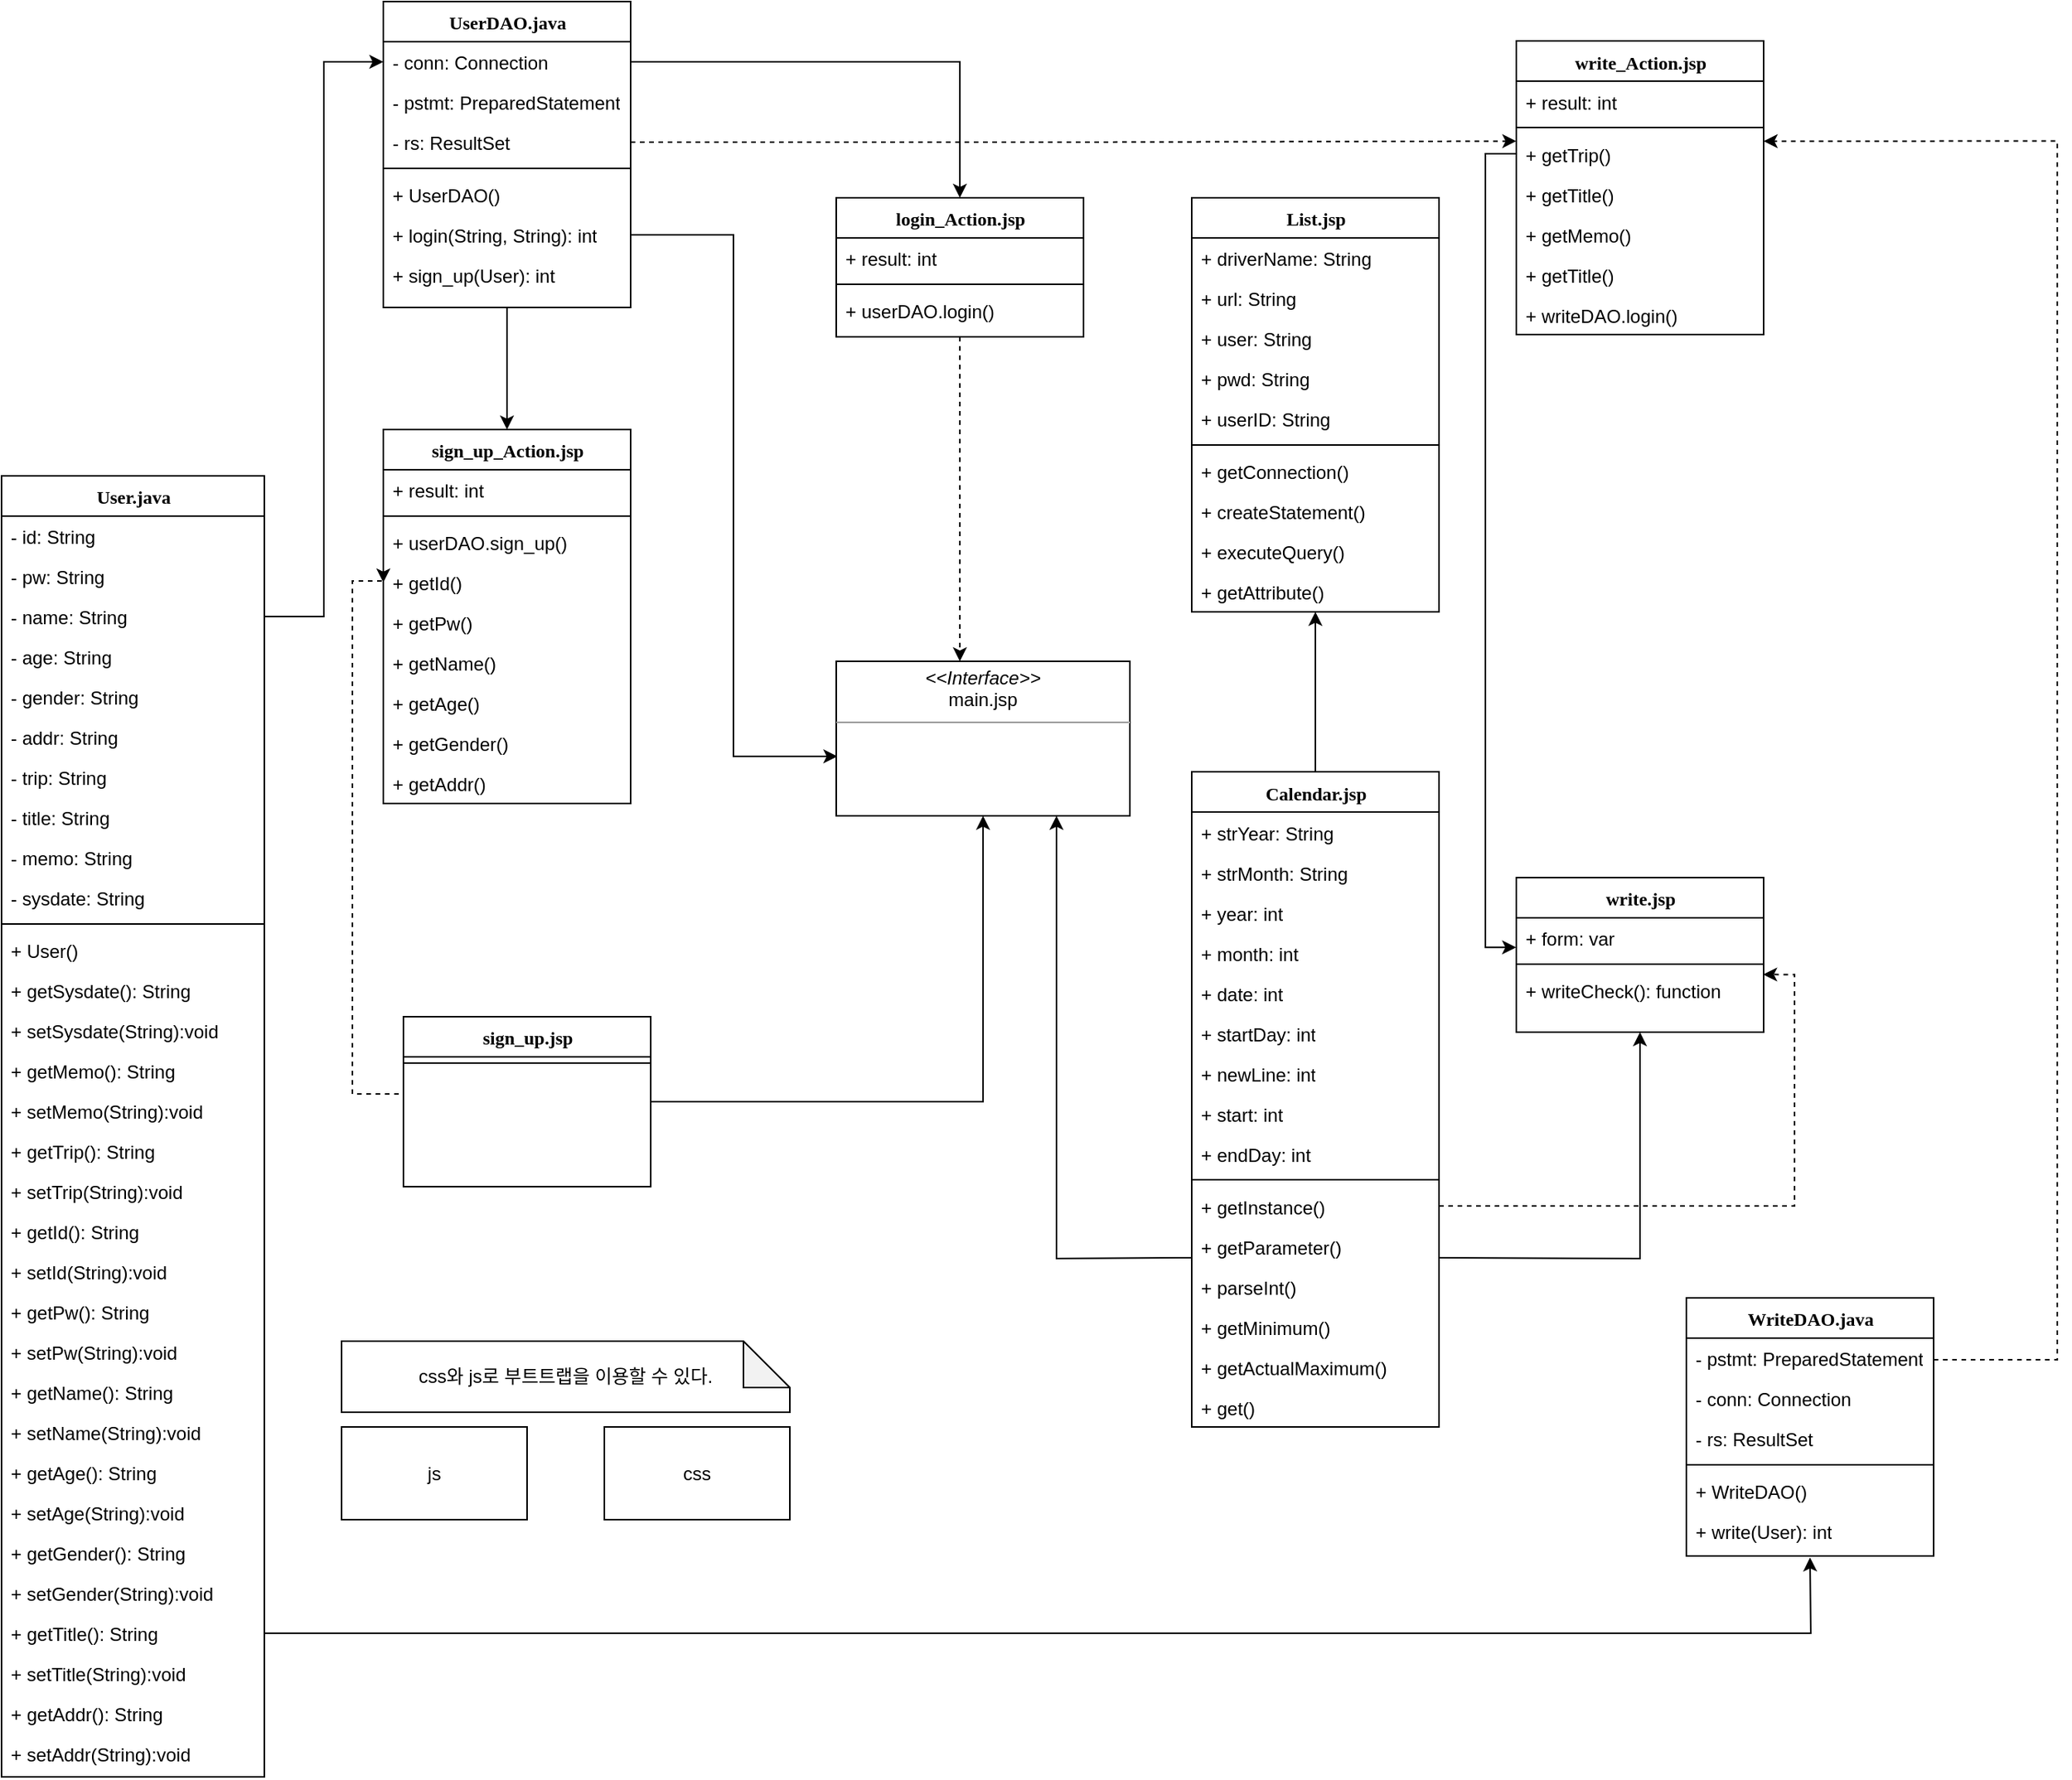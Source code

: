 <mxfile version="12.2.6" type="device" pages="1"><diagram name="Page-1" id="9f46799a-70d6-7492-0946-bef42562c5a5"><mxGraphModel dx="2424" dy="1764" grid="1" gridSize="10" guides="1" tooltips="1" connect="1" arrows="1" fold="1" page="1" pageScale="1" pageWidth="1100" pageHeight="850" background="#ffffff" math="0" shadow="0"><root><mxCell id="0"/><mxCell id="1" parent="0"/><mxCell id="OiHZLtBVmgPwHge-b77M-113" style="edgeStyle=orthogonalEdgeStyle;rounded=0;orthogonalLoop=1;jettySize=auto;html=1;entryX=0.5;entryY=1;entryDx=0;entryDy=0;" edge="1" parent="1" source="78961159f06e98e8-17" target="78961159f06e98e8-30"><mxGeometry relative="1" as="geometry"/></mxCell><mxCell id="78961159f06e98e8-17" value="Calendar.jsp" style="swimlane;html=1;fontStyle=1;align=center;verticalAlign=top;childLayout=stackLayout;horizontal=1;startSize=26;horizontalStack=0;resizeParent=1;resizeLast=0;collapsible=1;marginBottom=0;swimlaneFillColor=#ffffff;rounded=0;shadow=0;comic=0;labelBackgroundColor=none;strokeWidth=1;fillColor=none;fontFamily=Verdana;fontSize=12" parent="1" vertex="1"><mxGeometry x="910" y="-158.5" width="160" height="424" as="geometry"/></mxCell><mxCell id="78961159f06e98e8-31" value="+ strYear: String" style="text;html=1;strokeColor=none;fillColor=none;align=left;verticalAlign=top;spacingLeft=4;spacingRight=4;whiteSpace=wrap;overflow=hidden;rotatable=0;points=[[0,0.5],[1,0.5]];portConstraint=eastwest;" parent="78961159f06e98e8-17" vertex="1"><mxGeometry y="26" width="160" height="26" as="geometry"/></mxCell><mxCell id="78961159f06e98e8-32" value="+ strMonth: String" style="text;html=1;strokeColor=none;fillColor=none;align=left;verticalAlign=top;spacingLeft=4;spacingRight=4;whiteSpace=wrap;overflow=hidden;rotatable=0;points=[[0,0.5],[1,0.5]];portConstraint=eastwest;" parent="78961159f06e98e8-17" vertex="1"><mxGeometry y="52" width="160" height="26" as="geometry"/></mxCell><mxCell id="78961159f06e98e8-33" value="+ year: int" style="text;html=1;strokeColor=none;fillColor=none;align=left;verticalAlign=top;spacingLeft=4;spacingRight=4;whiteSpace=wrap;overflow=hidden;rotatable=0;points=[[0,0.5],[1,0.5]];portConstraint=eastwest;" parent="78961159f06e98e8-17" vertex="1"><mxGeometry y="78" width="160" height="26" as="geometry"/></mxCell><mxCell id="78961159f06e98e8-34" value="+ month: int" style="text;html=1;strokeColor=none;fillColor=none;align=left;verticalAlign=top;spacingLeft=4;spacingRight=4;whiteSpace=wrap;overflow=hidden;rotatable=0;points=[[0,0.5],[1,0.5]];portConstraint=eastwest;" parent="78961159f06e98e8-17" vertex="1"><mxGeometry y="104" width="160" height="26" as="geometry"/></mxCell><mxCell id="78961159f06e98e8-36" value="+ date: int" style="text;html=1;strokeColor=none;fillColor=none;align=left;verticalAlign=top;spacingLeft=4;spacingRight=4;whiteSpace=wrap;overflow=hidden;rotatable=0;points=[[0,0.5],[1,0.5]];portConstraint=eastwest;" parent="78961159f06e98e8-17" vertex="1"><mxGeometry y="130" width="160" height="26" as="geometry"/></mxCell><mxCell id="OiHZLtBVmgPwHge-b77M-129" value="+ startDay: int" style="text;html=1;strokeColor=none;fillColor=none;align=left;verticalAlign=top;spacingLeft=4;spacingRight=4;whiteSpace=wrap;overflow=hidden;rotatable=0;points=[[0,0.5],[1,0.5]];portConstraint=eastwest;" vertex="1" parent="78961159f06e98e8-17"><mxGeometry y="156" width="160" height="26" as="geometry"/></mxCell><mxCell id="78961159f06e98e8-37" value="+ newLine: int" style="text;html=1;strokeColor=none;fillColor=none;align=left;verticalAlign=top;spacingLeft=4;spacingRight=4;whiteSpace=wrap;overflow=hidden;rotatable=0;points=[[0,0.5],[1,0.5]];portConstraint=eastwest;" parent="78961159f06e98e8-17" vertex="1"><mxGeometry y="182" width="160" height="26" as="geometry"/></mxCell><mxCell id="OiHZLtBVmgPwHge-b77M-131" value="+ start: int" style="text;html=1;strokeColor=none;fillColor=none;align=left;verticalAlign=top;spacingLeft=4;spacingRight=4;whiteSpace=wrap;overflow=hidden;rotatable=0;points=[[0,0.5],[1,0.5]];portConstraint=eastwest;" vertex="1" parent="78961159f06e98e8-17"><mxGeometry y="208" width="160" height="26" as="geometry"/></mxCell><mxCell id="OiHZLtBVmgPwHge-b77M-130" value="+ endDay: int" style="text;html=1;strokeColor=none;fillColor=none;align=left;verticalAlign=top;spacingLeft=4;spacingRight=4;whiteSpace=wrap;overflow=hidden;rotatable=0;points=[[0,0.5],[1,0.5]];portConstraint=eastwest;" vertex="1" parent="78961159f06e98e8-17"><mxGeometry y="234" width="160" height="26" as="geometry"/></mxCell><mxCell id="78961159f06e98e8-38" value="" style="line;html=1;strokeWidth=1;fillColor=none;align=left;verticalAlign=middle;spacingTop=-1;spacingLeft=3;spacingRight=3;rotatable=0;labelPosition=right;points=[];portConstraint=eastwest;" parent="78961159f06e98e8-17" vertex="1"><mxGeometry y="260" width="160" height="8" as="geometry"/></mxCell><mxCell id="78961159f06e98e8-39" value="+&amp;nbsp;getInstance()" style="text;html=1;strokeColor=none;fillColor=none;align=left;verticalAlign=top;spacingLeft=4;spacingRight=4;whiteSpace=wrap;overflow=hidden;rotatable=0;points=[[0,0.5],[1,0.5]];portConstraint=eastwest;" parent="78961159f06e98e8-17" vertex="1"><mxGeometry y="268" width="160" height="26" as="geometry"/></mxCell><mxCell id="78961159f06e98e8-40" value="+&amp;nbsp;getParameter()" style="text;html=1;strokeColor=none;fillColor=none;align=left;verticalAlign=top;spacingLeft=4;spacingRight=4;whiteSpace=wrap;overflow=hidden;rotatable=0;points=[[0,0.5],[1,0.5]];portConstraint=eastwest;" parent="78961159f06e98e8-17" vertex="1"><mxGeometry y="294" width="160" height="26" as="geometry"/></mxCell><mxCell id="78961159f06e98e8-42" value="+&amp;nbsp;parseInt()" style="text;html=1;strokeColor=none;fillColor=none;align=left;verticalAlign=top;spacingLeft=4;spacingRight=4;whiteSpace=wrap;overflow=hidden;rotatable=0;points=[[0,0.5],[1,0.5]];portConstraint=eastwest;" parent="78961159f06e98e8-17" vertex="1"><mxGeometry y="320" width="160" height="26" as="geometry"/></mxCell><mxCell id="OiHZLtBVmgPwHge-b77M-147" value="+&amp;nbsp;getMinimum()" style="text;html=1;strokeColor=none;fillColor=none;align=left;verticalAlign=top;spacingLeft=4;spacingRight=4;whiteSpace=wrap;overflow=hidden;rotatable=0;points=[[0,0.5],[1,0.5]];portConstraint=eastwest;" vertex="1" parent="78961159f06e98e8-17"><mxGeometry y="346" width="160" height="26" as="geometry"/></mxCell><mxCell id="OiHZLtBVmgPwHge-b77M-148" value="+&amp;nbsp;getActualMaximum()" style="text;html=1;strokeColor=none;fillColor=none;align=left;verticalAlign=top;spacingLeft=4;spacingRight=4;whiteSpace=wrap;overflow=hidden;rotatable=0;points=[[0,0.5],[1,0.5]];portConstraint=eastwest;" vertex="1" parent="78961159f06e98e8-17"><mxGeometry y="372" width="160" height="26" as="geometry"/></mxCell><mxCell id="OiHZLtBVmgPwHge-b77M-149" value="+&amp;nbsp;get()" style="text;html=1;strokeColor=none;fillColor=none;align=left;verticalAlign=top;spacingLeft=4;spacingRight=4;whiteSpace=wrap;overflow=hidden;rotatable=0;points=[[0,0.5],[1,0.5]];portConstraint=eastwest;" vertex="1" parent="78961159f06e98e8-17"><mxGeometry y="398" width="160" height="26" as="geometry"/></mxCell><mxCell id="78961159f06e98e8-30" value="List.jsp" style="swimlane;html=1;fontStyle=1;align=center;verticalAlign=top;childLayout=stackLayout;horizontal=1;startSize=26;horizontalStack=0;resizeParent=1;resizeLast=0;collapsible=1;marginBottom=0;swimlaneFillColor=#ffffff;rounded=0;shadow=0;comic=0;labelBackgroundColor=none;strokeWidth=1;fillColor=none;fontFamily=Verdana;fontSize=12" parent="1" vertex="1"><mxGeometry x="910" y="-530" width="160" height="268" as="geometry"/></mxCell><mxCell id="OiHZLtBVmgPwHge-b77M-164" value="+ driverName: String" style="text;html=1;strokeColor=none;fillColor=none;align=left;verticalAlign=top;spacingLeft=4;spacingRight=4;whiteSpace=wrap;overflow=hidden;rotatable=0;points=[[0,0.5],[1,0.5]];portConstraint=eastwest;" vertex="1" parent="78961159f06e98e8-30"><mxGeometry y="26" width="160" height="26" as="geometry"/></mxCell><mxCell id="OiHZLtBVmgPwHge-b77M-163" value="+ url: String" style="text;html=1;strokeColor=none;fillColor=none;align=left;verticalAlign=top;spacingLeft=4;spacingRight=4;whiteSpace=wrap;overflow=hidden;rotatable=0;points=[[0,0.5],[1,0.5]];portConstraint=eastwest;" vertex="1" parent="78961159f06e98e8-30"><mxGeometry y="52" width="160" height="26" as="geometry"/></mxCell><mxCell id="OiHZLtBVmgPwHge-b77M-162" value="+ user: String" style="text;html=1;strokeColor=none;fillColor=none;align=left;verticalAlign=top;spacingLeft=4;spacingRight=4;whiteSpace=wrap;overflow=hidden;rotatable=0;points=[[0,0.5],[1,0.5]];portConstraint=eastwest;" vertex="1" parent="78961159f06e98e8-30"><mxGeometry y="78" width="160" height="26" as="geometry"/></mxCell><mxCell id="OiHZLtBVmgPwHge-b77M-161" value="+ pwd: String" style="text;html=1;strokeColor=none;fillColor=none;align=left;verticalAlign=top;spacingLeft=4;spacingRight=4;whiteSpace=wrap;overflow=hidden;rotatable=0;points=[[0,0.5],[1,0.5]];portConstraint=eastwest;" vertex="1" parent="78961159f06e98e8-30"><mxGeometry y="104" width="160" height="26" as="geometry"/></mxCell><mxCell id="OiHZLtBVmgPwHge-b77M-168" value="+ userID: String" style="text;html=1;strokeColor=none;fillColor=none;align=left;verticalAlign=top;spacingLeft=4;spacingRight=4;whiteSpace=wrap;overflow=hidden;rotatable=0;points=[[0,0.5],[1,0.5]];portConstraint=eastwest;" vertex="1" parent="78961159f06e98e8-30"><mxGeometry y="130" width="160" height="26" as="geometry"/></mxCell><mxCell id="OiHZLtBVmgPwHge-b77M-159" value="" style="line;html=1;strokeWidth=1;fillColor=none;align=left;verticalAlign=middle;spacingTop=-1;spacingLeft=3;spacingRight=3;rotatable=0;labelPosition=right;points=[];portConstraint=eastwest;" vertex="1" parent="78961159f06e98e8-30"><mxGeometry y="156" width="160" height="8" as="geometry"/></mxCell><mxCell id="OiHZLtBVmgPwHge-b77M-165" value="+&amp;nbsp;getConnection()" style="text;html=1;strokeColor=none;fillColor=none;align=left;verticalAlign=top;spacingLeft=4;spacingRight=4;whiteSpace=wrap;overflow=hidden;rotatable=0;points=[[0,0.5],[1,0.5]];portConstraint=eastwest;" vertex="1" parent="78961159f06e98e8-30"><mxGeometry y="164" width="160" height="26" as="geometry"/></mxCell><mxCell id="OiHZLtBVmgPwHge-b77M-166" value="+&amp;nbsp;createStatement()" style="text;html=1;strokeColor=none;fillColor=none;align=left;verticalAlign=top;spacingLeft=4;spacingRight=4;whiteSpace=wrap;overflow=hidden;rotatable=0;points=[[0,0.5],[1,0.5]];portConstraint=eastwest;" vertex="1" parent="78961159f06e98e8-30"><mxGeometry y="190" width="160" height="26" as="geometry"/></mxCell><mxCell id="OiHZLtBVmgPwHge-b77M-167" value="+&amp;nbsp;executeQuery()" style="text;html=1;strokeColor=none;fillColor=none;align=left;verticalAlign=top;spacingLeft=4;spacingRight=4;whiteSpace=wrap;overflow=hidden;rotatable=0;points=[[0,0.5],[1,0.5]];portConstraint=eastwest;" vertex="1" parent="78961159f06e98e8-30"><mxGeometry y="216" width="160" height="26" as="geometry"/></mxCell><mxCell id="OiHZLtBVmgPwHge-b77M-169" value="+&amp;nbsp;getAttribute()" style="text;html=1;strokeColor=none;fillColor=none;align=left;verticalAlign=top;spacingLeft=4;spacingRight=4;whiteSpace=wrap;overflow=hidden;rotatable=0;points=[[0,0.5],[1,0.5]];portConstraint=eastwest;" vertex="1" parent="78961159f06e98e8-30"><mxGeometry y="242" width="160" height="26" as="geometry"/></mxCell><mxCell id="OiHZLtBVmgPwHge-b77M-106" style="edgeStyle=orthogonalEdgeStyle;rounded=0;orthogonalLoop=1;jettySize=auto;html=1;dashed=1;" edge="1" parent="1" source="78961159f06e98e8-56" target="OiHZLtBVmgPwHge-b77M-72"><mxGeometry relative="1" as="geometry"><Array as="points"><mxPoint x="786" y="-150"/><mxPoint x="786" y="-150"/></Array></mxGeometry></mxCell><mxCell id="78961159f06e98e8-56" value="login_Action.jsp" style="swimlane;html=1;fontStyle=1;align=center;verticalAlign=top;childLayout=stackLayout;horizontal=1;startSize=26;horizontalStack=0;resizeParent=1;resizeLast=0;collapsible=1;marginBottom=0;swimlaneFillColor=#ffffff;rounded=0;shadow=0;comic=0;labelBackgroundColor=none;strokeWidth=1;fillColor=none;fontFamily=Verdana;fontSize=12" parent="1" vertex="1"><mxGeometry x="680" y="-530" width="160" height="90" as="geometry"/></mxCell><mxCell id="78961159f06e98e8-57" value="+ result: int" style="text;html=1;strokeColor=none;fillColor=none;align=left;verticalAlign=top;spacingLeft=4;spacingRight=4;whiteSpace=wrap;overflow=hidden;rotatable=0;points=[[0,0.5],[1,0.5]];portConstraint=eastwest;" parent="78961159f06e98e8-56" vertex="1"><mxGeometry y="26" width="160" height="26" as="geometry"/></mxCell><mxCell id="78961159f06e98e8-64" value="" style="line;html=1;strokeWidth=1;fillColor=none;align=left;verticalAlign=middle;spacingTop=-1;spacingLeft=3;spacingRight=3;rotatable=0;labelPosition=right;points=[];portConstraint=eastwest;" parent="78961159f06e98e8-56" vertex="1"><mxGeometry y="52" width="160" height="8" as="geometry"/></mxCell><mxCell id="78961159f06e98e8-65" value="+&amp;nbsp;userDAO.login()" style="text;html=1;strokeColor=none;fillColor=none;align=left;verticalAlign=top;spacingLeft=4;spacingRight=4;whiteSpace=wrap;overflow=hidden;rotatable=0;points=[[0,0.5],[1,0.5]];portConstraint=eastwest;" parent="78961159f06e98e8-56" vertex="1"><mxGeometry y="60" width="160" height="26" as="geometry"/></mxCell><mxCell id="78961159f06e98e8-82" value="sign_up_Action.jsp" style="swimlane;html=1;fontStyle=1;align=center;verticalAlign=top;childLayout=stackLayout;horizontal=1;startSize=26;horizontalStack=0;resizeParent=1;resizeLast=0;collapsible=1;marginBottom=0;swimlaneFillColor=#ffffff;rounded=0;shadow=0;comic=0;labelBackgroundColor=none;strokeWidth=1;fillColor=none;fontFamily=Verdana;fontSize=12" parent="1" vertex="1"><mxGeometry x="387" y="-380" width="160" height="242" as="geometry"/></mxCell><mxCell id="OiHZLtBVmgPwHge-b77M-173" value="+ result: int" style="text;html=1;strokeColor=none;fillColor=none;align=left;verticalAlign=top;spacingLeft=4;spacingRight=4;whiteSpace=wrap;overflow=hidden;rotatable=0;points=[[0,0.5],[1,0.5]];portConstraint=eastwest;" vertex="1" parent="78961159f06e98e8-82"><mxGeometry y="26" width="160" height="26" as="geometry"/></mxCell><mxCell id="78961159f06e98e8-90" value="" style="line;html=1;strokeWidth=1;fillColor=none;align=left;verticalAlign=middle;spacingTop=-1;spacingLeft=3;spacingRight=3;rotatable=0;labelPosition=right;points=[];portConstraint=eastwest;" parent="78961159f06e98e8-82" vertex="1"><mxGeometry y="52" width="160" height="8" as="geometry"/></mxCell><mxCell id="OiHZLtBVmgPwHge-b77M-172" value="+&amp;nbsp;userDAO.sign_up()" style="text;html=1;strokeColor=none;fillColor=none;align=left;verticalAlign=top;spacingLeft=4;spacingRight=4;whiteSpace=wrap;overflow=hidden;rotatable=0;points=[[0,0.5],[1,0.5]];portConstraint=eastwest;" vertex="1" parent="78961159f06e98e8-82"><mxGeometry y="60" width="160" height="26" as="geometry"/></mxCell><mxCell id="78961159f06e98e8-88" value="+ getId()" style="text;html=1;strokeColor=none;fillColor=none;align=left;verticalAlign=top;spacingLeft=4;spacingRight=4;whiteSpace=wrap;overflow=hidden;rotatable=0;points=[[0,0.5],[1,0.5]];portConstraint=eastwest;" parent="78961159f06e98e8-82" vertex="1"><mxGeometry y="86" width="160" height="26" as="geometry"/></mxCell><mxCell id="OiHZLtBVmgPwHge-b77M-174" value="+ getPw()" style="text;html=1;strokeColor=none;fillColor=none;align=left;verticalAlign=top;spacingLeft=4;spacingRight=4;whiteSpace=wrap;overflow=hidden;rotatable=0;points=[[0,0.5],[1,0.5]];portConstraint=eastwest;" vertex="1" parent="78961159f06e98e8-82"><mxGeometry y="112" width="160" height="26" as="geometry"/></mxCell><mxCell id="OiHZLtBVmgPwHge-b77M-175" value="+ getName()" style="text;html=1;strokeColor=none;fillColor=none;align=left;verticalAlign=top;spacingLeft=4;spacingRight=4;whiteSpace=wrap;overflow=hidden;rotatable=0;points=[[0,0.5],[1,0.5]];portConstraint=eastwest;" vertex="1" parent="78961159f06e98e8-82"><mxGeometry y="138" width="160" height="26" as="geometry"/></mxCell><mxCell id="OiHZLtBVmgPwHge-b77M-176" value="+ getAge()" style="text;html=1;strokeColor=none;fillColor=none;align=left;verticalAlign=top;spacingLeft=4;spacingRight=4;whiteSpace=wrap;overflow=hidden;rotatable=0;points=[[0,0.5],[1,0.5]];portConstraint=eastwest;" vertex="1" parent="78961159f06e98e8-82"><mxGeometry y="164" width="160" height="26" as="geometry"/></mxCell><mxCell id="OiHZLtBVmgPwHge-b77M-177" value="+ getGender()" style="text;html=1;strokeColor=none;fillColor=none;align=left;verticalAlign=top;spacingLeft=4;spacingRight=4;whiteSpace=wrap;overflow=hidden;rotatable=0;points=[[0,0.5],[1,0.5]];portConstraint=eastwest;" vertex="1" parent="78961159f06e98e8-82"><mxGeometry y="190" width="160" height="26" as="geometry"/></mxCell><mxCell id="OiHZLtBVmgPwHge-b77M-178" value="+ getAddr()" style="text;html=1;strokeColor=none;fillColor=none;align=left;verticalAlign=top;spacingLeft=4;spacingRight=4;whiteSpace=wrap;overflow=hidden;rotatable=0;points=[[0,0.5],[1,0.5]];portConstraint=eastwest;" vertex="1" parent="78961159f06e98e8-82"><mxGeometry y="216" width="160" height="26" as="geometry"/></mxCell><mxCell id="OiHZLtBVmgPwHge-b77M-90" style="edgeStyle=orthogonalEdgeStyle;rounded=0;orthogonalLoop=1;jettySize=auto;html=1;entryX=0.5;entryY=1;entryDx=0;entryDy=0;" edge="1" parent="1" source="78961159f06e98e8-95" target="OiHZLtBVmgPwHge-b77M-72"><mxGeometry relative="1" as="geometry"/></mxCell><mxCell id="78961159f06e98e8-95" value="sign_up.jsp" style="swimlane;html=1;fontStyle=1;align=center;verticalAlign=top;childLayout=stackLayout;horizontal=1;startSize=26;horizontalStack=0;resizeParent=1;resizeLast=0;collapsible=1;marginBottom=0;swimlaneFillColor=#ffffff;rounded=0;shadow=0;comic=0;labelBackgroundColor=none;strokeWidth=1;fillColor=none;fontFamily=Verdana;fontSize=12" parent="1" vertex="1"><mxGeometry x="400" width="160" height="110" as="geometry"/></mxCell><mxCell id="78961159f06e98e8-103" value="" style="line;html=1;strokeWidth=1;fillColor=none;align=left;verticalAlign=middle;spacingTop=-1;spacingLeft=3;spacingRight=3;rotatable=0;labelPosition=right;points=[];portConstraint=eastwest;" parent="78961159f06e98e8-95" vertex="1"><mxGeometry y="26" width="160" height="8" as="geometry"/></mxCell><mxCell id="78961159f06e98e8-108" value="write_Action.jsp" style="swimlane;html=1;fontStyle=1;align=center;verticalAlign=top;childLayout=stackLayout;horizontal=1;startSize=26;horizontalStack=0;resizeParent=1;resizeLast=0;collapsible=1;marginBottom=0;swimlaneFillColor=#ffffff;rounded=0;shadow=0;comic=0;labelBackgroundColor=none;strokeWidth=1;fillColor=none;fontFamily=Verdana;fontSize=12" parent="1" vertex="1"><mxGeometry x="1120" y="-631.5" width="160" height="190" as="geometry"/></mxCell><mxCell id="OiHZLtBVmgPwHge-b77M-182" value="+ result: int" style="text;html=1;strokeColor=none;fillColor=none;align=left;verticalAlign=top;spacingLeft=4;spacingRight=4;whiteSpace=wrap;overflow=hidden;rotatable=0;points=[[0,0.5],[1,0.5]];portConstraint=eastwest;" vertex="1" parent="78961159f06e98e8-108"><mxGeometry y="26" width="160" height="26" as="geometry"/></mxCell><mxCell id="78961159f06e98e8-116" value="" style="line;html=1;strokeWidth=1;fillColor=none;align=left;verticalAlign=middle;spacingTop=-1;spacingLeft=3;spacingRight=3;rotatable=0;labelPosition=right;points=[];portConstraint=eastwest;" parent="78961159f06e98e8-108" vertex="1"><mxGeometry y="52" width="160" height="8" as="geometry"/></mxCell><mxCell id="78961159f06e98e8-117" value="+ getTrip()" style="text;html=1;strokeColor=none;fillColor=none;align=left;verticalAlign=top;spacingLeft=4;spacingRight=4;whiteSpace=wrap;overflow=hidden;rotatable=0;points=[[0,0.5],[1,0.5]];portConstraint=eastwest;" parent="78961159f06e98e8-108" vertex="1"><mxGeometry y="60" width="160" height="26" as="geometry"/></mxCell><mxCell id="78961159f06e98e8-120" value="+&amp;nbsp;getTitle()" style="text;html=1;strokeColor=none;fillColor=none;align=left;verticalAlign=top;spacingLeft=4;spacingRight=4;whiteSpace=wrap;overflow=hidden;rotatable=0;points=[[0,0.5],[1,0.5]];portConstraint=eastwest;" parent="78961159f06e98e8-108" vertex="1"><mxGeometry y="86" width="160" height="26" as="geometry"/></mxCell><mxCell id="OiHZLtBVmgPwHge-b77M-180" value="+&amp;nbsp;getMemo()" style="text;html=1;strokeColor=none;fillColor=none;align=left;verticalAlign=top;spacingLeft=4;spacingRight=4;whiteSpace=wrap;overflow=hidden;rotatable=0;points=[[0,0.5],[1,0.5]];portConstraint=eastwest;" vertex="1" parent="78961159f06e98e8-108"><mxGeometry y="112" width="160" height="26" as="geometry"/></mxCell><mxCell id="OiHZLtBVmgPwHge-b77M-181" value="+&amp;nbsp;getTitle()" style="text;html=1;strokeColor=none;fillColor=none;align=left;verticalAlign=top;spacingLeft=4;spacingRight=4;whiteSpace=wrap;overflow=hidden;rotatable=0;points=[[0,0.5],[1,0.5]];portConstraint=eastwest;" vertex="1" parent="78961159f06e98e8-108"><mxGeometry y="138" width="160" height="26" as="geometry"/></mxCell><mxCell id="OiHZLtBVmgPwHge-b77M-183" value="+ writeDAO.login()" style="text;html=1;strokeColor=none;fillColor=none;align=left;verticalAlign=top;spacingLeft=4;spacingRight=4;whiteSpace=wrap;overflow=hidden;rotatable=0;points=[[0,0.5],[1,0.5]];portConstraint=eastwest;" vertex="1" parent="78961159f06e98e8-108"><mxGeometry y="164" width="160" height="26" as="geometry"/></mxCell><mxCell id="OiHZLtBVmgPwHge-b77M-1" value="User.java" style="swimlane;html=1;fontStyle=1;align=center;verticalAlign=top;childLayout=stackLayout;horizontal=1;startSize=26;horizontalStack=0;resizeParent=1;resizeLast=0;collapsible=1;marginBottom=0;swimlaneFillColor=#ffffff;rounded=0;shadow=0;comic=0;labelBackgroundColor=none;strokeWidth=1;fillColor=none;fontFamily=Verdana;fontSize=12" vertex="1" parent="1"><mxGeometry x="140" y="-350" width="170" height="842" as="geometry"/></mxCell><mxCell id="OiHZLtBVmgPwHge-b77M-2" value="- id: String" style="text;html=1;strokeColor=none;fillColor=none;align=left;verticalAlign=top;spacingLeft=4;spacingRight=4;whiteSpace=wrap;overflow=hidden;rotatable=0;points=[[0,0.5],[1,0.5]];portConstraint=eastwest;" vertex="1" parent="OiHZLtBVmgPwHge-b77M-1"><mxGeometry y="26" width="170" height="26" as="geometry"/></mxCell><mxCell id="OiHZLtBVmgPwHge-b77M-3" value="- pw: String" style="text;html=1;strokeColor=none;fillColor=none;align=left;verticalAlign=top;spacingLeft=4;spacingRight=4;whiteSpace=wrap;overflow=hidden;rotatable=0;points=[[0,0.5],[1,0.5]];portConstraint=eastwest;" vertex="1" parent="OiHZLtBVmgPwHge-b77M-1"><mxGeometry y="52" width="170" height="26" as="geometry"/></mxCell><mxCell id="OiHZLtBVmgPwHge-b77M-4" value="- name: String" style="text;html=1;strokeColor=none;fillColor=none;align=left;verticalAlign=top;spacingLeft=4;spacingRight=4;whiteSpace=wrap;overflow=hidden;rotatable=0;points=[[0,0.5],[1,0.5]];portConstraint=eastwest;" vertex="1" parent="OiHZLtBVmgPwHge-b77M-1"><mxGeometry y="78" width="170" height="26" as="geometry"/></mxCell><mxCell id="OiHZLtBVmgPwHge-b77M-5" value="- age: String" style="text;html=1;strokeColor=none;fillColor=none;align=left;verticalAlign=top;spacingLeft=4;spacingRight=4;whiteSpace=wrap;overflow=hidden;rotatable=0;points=[[0,0.5],[1,0.5]];portConstraint=eastwest;" vertex="1" parent="OiHZLtBVmgPwHge-b77M-1"><mxGeometry y="104" width="170" height="26" as="geometry"/></mxCell><mxCell id="OiHZLtBVmgPwHge-b77M-6" value="- gender: String" style="text;html=1;strokeColor=none;fillColor=none;align=left;verticalAlign=top;spacingLeft=4;spacingRight=4;whiteSpace=wrap;overflow=hidden;rotatable=0;points=[[0,0.5],[1,0.5]];portConstraint=eastwest;" vertex="1" parent="OiHZLtBVmgPwHge-b77M-1"><mxGeometry y="130" width="170" height="26" as="geometry"/></mxCell><mxCell id="OiHZLtBVmgPwHge-b77M-7" value="- addr: String" style="text;html=1;strokeColor=none;fillColor=none;align=left;verticalAlign=top;spacingLeft=4;spacingRight=4;whiteSpace=wrap;overflow=hidden;rotatable=0;points=[[0,0.5],[1,0.5]];portConstraint=eastwest;" vertex="1" parent="OiHZLtBVmgPwHge-b77M-1"><mxGeometry y="156" width="170" height="26" as="geometry"/></mxCell><mxCell id="OiHZLtBVmgPwHge-b77M-8" value="- trip: String" style="text;html=1;strokeColor=none;fillColor=none;align=left;verticalAlign=top;spacingLeft=4;spacingRight=4;whiteSpace=wrap;overflow=hidden;rotatable=0;points=[[0,0.5],[1,0.5]];portConstraint=eastwest;" vertex="1" parent="OiHZLtBVmgPwHge-b77M-1"><mxGeometry y="182" width="170" height="26" as="geometry"/></mxCell><mxCell id="OiHZLtBVmgPwHge-b77M-9" value="- title: String" style="text;html=1;strokeColor=none;fillColor=none;align=left;verticalAlign=top;spacingLeft=4;spacingRight=4;whiteSpace=wrap;overflow=hidden;rotatable=0;points=[[0,0.5],[1,0.5]];portConstraint=eastwest;" vertex="1" parent="OiHZLtBVmgPwHge-b77M-1"><mxGeometry y="208" width="170" height="26" as="geometry"/></mxCell><mxCell id="OiHZLtBVmgPwHge-b77M-10" value="- memo: String" style="text;html=1;strokeColor=none;fillColor=none;align=left;verticalAlign=top;spacingLeft=4;spacingRight=4;whiteSpace=wrap;overflow=hidden;rotatable=0;points=[[0,0.5],[1,0.5]];portConstraint=eastwest;" vertex="1" parent="OiHZLtBVmgPwHge-b77M-1"><mxGeometry y="234" width="170" height="26" as="geometry"/></mxCell><mxCell id="OiHZLtBVmgPwHge-b77M-11" value="- sysdate: String" style="text;html=1;strokeColor=none;fillColor=none;align=left;verticalAlign=top;spacingLeft=4;spacingRight=4;whiteSpace=wrap;overflow=hidden;rotatable=0;points=[[0,0.5],[1,0.5]];portConstraint=eastwest;" vertex="1" parent="OiHZLtBVmgPwHge-b77M-1"><mxGeometry y="260" width="170" height="26" as="geometry"/></mxCell><mxCell id="OiHZLtBVmgPwHge-b77M-12" value="" style="line;html=1;strokeWidth=1;fillColor=none;align=left;verticalAlign=middle;spacingTop=-1;spacingLeft=3;spacingRight=3;rotatable=0;labelPosition=right;points=[];portConstraint=eastwest;" vertex="1" parent="OiHZLtBVmgPwHge-b77M-1"><mxGeometry y="286" width="170" height="8" as="geometry"/></mxCell><mxCell id="OiHZLtBVmgPwHge-b77M-13" value="+ User()" style="text;html=1;strokeColor=none;fillColor=none;align=left;verticalAlign=top;spacingLeft=4;spacingRight=4;whiteSpace=wrap;overflow=hidden;rotatable=0;points=[[0,0.5],[1,0.5]];portConstraint=eastwest;" vertex="1" parent="OiHZLtBVmgPwHge-b77M-1"><mxGeometry y="294" width="170" height="26" as="geometry"/></mxCell><mxCell id="OiHZLtBVmgPwHge-b77M-14" value="+ getSysdate(): String" style="text;html=1;strokeColor=none;fillColor=none;align=left;verticalAlign=top;spacingLeft=4;spacingRight=4;whiteSpace=wrap;overflow=hidden;rotatable=0;points=[[0,0.5],[1,0.5]];portConstraint=eastwest;" vertex="1" parent="OiHZLtBVmgPwHge-b77M-1"><mxGeometry y="320" width="170" height="26" as="geometry"/></mxCell><mxCell id="OiHZLtBVmgPwHge-b77M-15" value="+ setSysdate(String):void" style="text;html=1;strokeColor=none;fillColor=none;align=left;verticalAlign=top;spacingLeft=4;spacingRight=4;whiteSpace=wrap;overflow=hidden;rotatable=0;points=[[0,0.5],[1,0.5]];portConstraint=eastwest;" vertex="1" parent="OiHZLtBVmgPwHge-b77M-1"><mxGeometry y="346" width="170" height="26" as="geometry"/></mxCell><mxCell id="OiHZLtBVmgPwHge-b77M-16" value="+ getMemo(): String" style="text;html=1;strokeColor=none;fillColor=none;align=left;verticalAlign=top;spacingLeft=4;spacingRight=4;whiteSpace=wrap;overflow=hidden;rotatable=0;points=[[0,0.5],[1,0.5]];portConstraint=eastwest;" vertex="1" parent="OiHZLtBVmgPwHge-b77M-1"><mxGeometry y="372" width="170" height="26" as="geometry"/></mxCell><mxCell id="OiHZLtBVmgPwHge-b77M-17" value="+ setMemo(String):void" style="text;html=1;strokeColor=none;fillColor=none;align=left;verticalAlign=top;spacingLeft=4;spacingRight=4;whiteSpace=wrap;overflow=hidden;rotatable=0;points=[[0,0.5],[1,0.5]];portConstraint=eastwest;" vertex="1" parent="OiHZLtBVmgPwHge-b77M-1"><mxGeometry y="398" width="170" height="26" as="geometry"/></mxCell><mxCell id="OiHZLtBVmgPwHge-b77M-18" value="+ getTrip(): String" style="text;html=1;strokeColor=none;fillColor=none;align=left;verticalAlign=top;spacingLeft=4;spacingRight=4;whiteSpace=wrap;overflow=hidden;rotatable=0;points=[[0,0.5],[1,0.5]];portConstraint=eastwest;" vertex="1" parent="OiHZLtBVmgPwHge-b77M-1"><mxGeometry y="424" width="170" height="26" as="geometry"/></mxCell><mxCell id="OiHZLtBVmgPwHge-b77M-19" value="+ setTrip(String):void" style="text;html=1;strokeColor=none;fillColor=none;align=left;verticalAlign=top;spacingLeft=4;spacingRight=4;whiteSpace=wrap;overflow=hidden;rotatable=0;points=[[0,0.5],[1,0.5]];portConstraint=eastwest;" vertex="1" parent="OiHZLtBVmgPwHge-b77M-1"><mxGeometry y="450" width="170" height="26" as="geometry"/></mxCell><mxCell id="OiHZLtBVmgPwHge-b77M-20" value="+ getId(): String" style="text;html=1;strokeColor=none;fillColor=none;align=left;verticalAlign=top;spacingLeft=4;spacingRight=4;whiteSpace=wrap;overflow=hidden;rotatable=0;points=[[0,0.5],[1,0.5]];portConstraint=eastwest;" vertex="1" parent="OiHZLtBVmgPwHge-b77M-1"><mxGeometry y="476" width="170" height="26" as="geometry"/></mxCell><mxCell id="OiHZLtBVmgPwHge-b77M-21" value="+ setId(String):void" style="text;html=1;strokeColor=none;fillColor=none;align=left;verticalAlign=top;spacingLeft=4;spacingRight=4;whiteSpace=wrap;overflow=hidden;rotatable=0;points=[[0,0.5],[1,0.5]];portConstraint=eastwest;" vertex="1" parent="OiHZLtBVmgPwHge-b77M-1"><mxGeometry y="502" width="170" height="26" as="geometry"/></mxCell><mxCell id="OiHZLtBVmgPwHge-b77M-22" value="+ getPw(): String" style="text;html=1;strokeColor=none;fillColor=none;align=left;verticalAlign=top;spacingLeft=4;spacingRight=4;whiteSpace=wrap;overflow=hidden;rotatable=0;points=[[0,0.5],[1,0.5]];portConstraint=eastwest;" vertex="1" parent="OiHZLtBVmgPwHge-b77M-1"><mxGeometry y="528" width="170" height="26" as="geometry"/></mxCell><mxCell id="OiHZLtBVmgPwHge-b77M-23" value="+ setPw(String):void" style="text;html=1;strokeColor=none;fillColor=none;align=left;verticalAlign=top;spacingLeft=4;spacingRight=4;whiteSpace=wrap;overflow=hidden;rotatable=0;points=[[0,0.5],[1,0.5]];portConstraint=eastwest;" vertex="1" parent="OiHZLtBVmgPwHge-b77M-1"><mxGeometry y="554" width="170" height="26" as="geometry"/></mxCell><mxCell id="OiHZLtBVmgPwHge-b77M-24" value="+ getName(): String" style="text;html=1;strokeColor=none;fillColor=none;align=left;verticalAlign=top;spacingLeft=4;spacingRight=4;whiteSpace=wrap;overflow=hidden;rotatable=0;points=[[0,0.5],[1,0.5]];portConstraint=eastwest;" vertex="1" parent="OiHZLtBVmgPwHge-b77M-1"><mxGeometry y="580" width="170" height="26" as="geometry"/></mxCell><mxCell id="OiHZLtBVmgPwHge-b77M-25" value="+ setName(String):void" style="text;html=1;strokeColor=none;fillColor=none;align=left;verticalAlign=top;spacingLeft=4;spacingRight=4;whiteSpace=wrap;overflow=hidden;rotatable=0;points=[[0,0.5],[1,0.5]];portConstraint=eastwest;" vertex="1" parent="OiHZLtBVmgPwHge-b77M-1"><mxGeometry y="606" width="170" height="26" as="geometry"/></mxCell><mxCell id="OiHZLtBVmgPwHge-b77M-26" value="+ getAge(): String" style="text;html=1;strokeColor=none;fillColor=none;align=left;verticalAlign=top;spacingLeft=4;spacingRight=4;whiteSpace=wrap;overflow=hidden;rotatable=0;points=[[0,0.5],[1,0.5]];portConstraint=eastwest;" vertex="1" parent="OiHZLtBVmgPwHge-b77M-1"><mxGeometry y="632" width="170" height="26" as="geometry"/></mxCell><mxCell id="OiHZLtBVmgPwHge-b77M-27" value="+ setAge(String):void" style="text;html=1;strokeColor=none;fillColor=none;align=left;verticalAlign=top;spacingLeft=4;spacingRight=4;whiteSpace=wrap;overflow=hidden;rotatable=0;points=[[0,0.5],[1,0.5]];portConstraint=eastwest;" vertex="1" parent="OiHZLtBVmgPwHge-b77M-1"><mxGeometry y="658" width="170" height="26" as="geometry"/></mxCell><mxCell id="OiHZLtBVmgPwHge-b77M-28" value="+ getGender(): String" style="text;html=1;strokeColor=none;fillColor=none;align=left;verticalAlign=top;spacingLeft=4;spacingRight=4;whiteSpace=wrap;overflow=hidden;rotatable=0;points=[[0,0.5],[1,0.5]];portConstraint=eastwest;" vertex="1" parent="OiHZLtBVmgPwHge-b77M-1"><mxGeometry y="684" width="170" height="26" as="geometry"/></mxCell><mxCell id="OiHZLtBVmgPwHge-b77M-29" value="+ setGender(String):void" style="text;html=1;strokeColor=none;fillColor=none;align=left;verticalAlign=top;spacingLeft=4;spacingRight=4;whiteSpace=wrap;overflow=hidden;rotatable=0;points=[[0,0.5],[1,0.5]];portConstraint=eastwest;" vertex="1" parent="OiHZLtBVmgPwHge-b77M-1"><mxGeometry y="710" width="170" height="26" as="geometry"/></mxCell><mxCell id="OiHZLtBVmgPwHge-b77M-30" value="+ getTitle(): String" style="text;html=1;strokeColor=none;fillColor=none;align=left;verticalAlign=top;spacingLeft=4;spacingRight=4;whiteSpace=wrap;overflow=hidden;rotatable=0;points=[[0,0.5],[1,0.5]];portConstraint=eastwest;" vertex="1" parent="OiHZLtBVmgPwHge-b77M-1"><mxGeometry y="736" width="170" height="26" as="geometry"/></mxCell><mxCell id="OiHZLtBVmgPwHge-b77M-31" value="+ setTitle(String):void" style="text;html=1;strokeColor=none;fillColor=none;align=left;verticalAlign=top;spacingLeft=4;spacingRight=4;whiteSpace=wrap;overflow=hidden;rotatable=0;points=[[0,0.5],[1,0.5]];portConstraint=eastwest;" vertex="1" parent="OiHZLtBVmgPwHge-b77M-1"><mxGeometry y="762" width="170" height="26" as="geometry"/></mxCell><mxCell id="OiHZLtBVmgPwHge-b77M-32" value="+ getAddr(): String" style="text;html=1;strokeColor=none;fillColor=none;align=left;verticalAlign=top;spacingLeft=4;spacingRight=4;whiteSpace=wrap;overflow=hidden;rotatable=0;points=[[0,0.5],[1,0.5]];portConstraint=eastwest;" vertex="1" parent="OiHZLtBVmgPwHge-b77M-1"><mxGeometry y="788" width="170" height="26" as="geometry"/></mxCell><mxCell id="OiHZLtBVmgPwHge-b77M-33" value="+ setAddr(String):void" style="text;html=1;strokeColor=none;fillColor=none;align=left;verticalAlign=top;spacingLeft=4;spacingRight=4;whiteSpace=wrap;overflow=hidden;rotatable=0;points=[[0,0.5],[1,0.5]];portConstraint=eastwest;" vertex="1" parent="OiHZLtBVmgPwHge-b77M-1"><mxGeometry y="814" width="170" height="26" as="geometry"/></mxCell><mxCell id="OiHZLtBVmgPwHge-b77M-108" style="edgeStyle=orthogonalEdgeStyle;rounded=0;orthogonalLoop=1;jettySize=auto;html=1;" edge="1" parent="1" source="OiHZLtBVmgPwHge-b77M-34" target="78961159f06e98e8-82"><mxGeometry relative="1" as="geometry"/></mxCell><mxCell id="OiHZLtBVmgPwHge-b77M-34" value="UserDAO.java" style="swimlane;html=1;fontStyle=1;align=center;verticalAlign=top;childLayout=stackLayout;horizontal=1;startSize=26;horizontalStack=0;resizeParent=1;resizeLast=0;collapsible=1;marginBottom=0;swimlaneFillColor=#ffffff;rounded=0;shadow=0;comic=0;labelBackgroundColor=none;strokeWidth=1;fillColor=none;fontFamily=Verdana;fontSize=12" vertex="1" parent="1"><mxGeometry x="387" y="-657" width="160" height="198" as="geometry"/></mxCell><mxCell id="OiHZLtBVmgPwHge-b77M-35" value="- conn: Connection" style="text;html=1;strokeColor=none;fillColor=none;align=left;verticalAlign=top;spacingLeft=4;spacingRight=4;whiteSpace=wrap;overflow=hidden;rotatable=0;points=[[0,0.5],[1,0.5]];portConstraint=eastwest;" vertex="1" parent="OiHZLtBVmgPwHge-b77M-34"><mxGeometry y="26" width="160" height="26" as="geometry"/></mxCell><mxCell id="OiHZLtBVmgPwHge-b77M-36" value="- pstmt: PreparedStatement" style="text;html=1;strokeColor=none;fillColor=none;align=left;verticalAlign=top;spacingLeft=4;spacingRight=4;whiteSpace=wrap;overflow=hidden;rotatable=0;points=[[0,0.5],[1,0.5]];portConstraint=eastwest;" vertex="1" parent="OiHZLtBVmgPwHge-b77M-34"><mxGeometry y="52" width="160" height="26" as="geometry"/></mxCell><mxCell id="OiHZLtBVmgPwHge-b77M-37" value="- rs: ResultSet" style="text;html=1;strokeColor=none;fillColor=none;align=left;verticalAlign=top;spacingLeft=4;spacingRight=4;whiteSpace=wrap;overflow=hidden;rotatable=0;points=[[0,0.5],[1,0.5]];portConstraint=eastwest;" vertex="1" parent="OiHZLtBVmgPwHge-b77M-34"><mxGeometry y="78" width="160" height="26" as="geometry"/></mxCell><mxCell id="OiHZLtBVmgPwHge-b77M-38" value="" style="line;html=1;strokeWidth=1;fillColor=none;align=left;verticalAlign=middle;spacingTop=-1;spacingLeft=3;spacingRight=3;rotatable=0;labelPosition=right;points=[];portConstraint=eastwest;" vertex="1" parent="OiHZLtBVmgPwHge-b77M-34"><mxGeometry y="104" width="160" height="8" as="geometry"/></mxCell><mxCell id="OiHZLtBVmgPwHge-b77M-39" value="+ UserDAO()" style="text;html=1;strokeColor=none;fillColor=none;align=left;verticalAlign=top;spacingLeft=4;spacingRight=4;whiteSpace=wrap;overflow=hidden;rotatable=0;points=[[0,0.5],[1,0.5]];portConstraint=eastwest;" vertex="1" parent="OiHZLtBVmgPwHge-b77M-34"><mxGeometry y="112" width="160" height="26" as="geometry"/></mxCell><mxCell id="OiHZLtBVmgPwHge-b77M-40" value="+ login(String, String): int" style="text;html=1;strokeColor=none;fillColor=none;align=left;verticalAlign=top;spacingLeft=4;spacingRight=4;whiteSpace=wrap;overflow=hidden;rotatable=0;points=[[0,0.5],[1,0.5]];portConstraint=eastwest;" vertex="1" parent="OiHZLtBVmgPwHge-b77M-34"><mxGeometry y="138" width="160" height="26" as="geometry"/></mxCell><mxCell id="OiHZLtBVmgPwHge-b77M-41" value="+ sign_up(User): int" style="text;html=1;strokeColor=none;fillColor=none;align=left;verticalAlign=top;spacingLeft=4;spacingRight=4;whiteSpace=wrap;overflow=hidden;rotatable=0;points=[[0,0.5],[1,0.5]];portConstraint=eastwest;" vertex="1" parent="OiHZLtBVmgPwHge-b77M-34"><mxGeometry y="164" width="160" height="26" as="geometry"/></mxCell><mxCell id="OiHZLtBVmgPwHge-b77M-47" value="write.jsp" style="swimlane;html=1;fontStyle=1;align=center;verticalAlign=top;childLayout=stackLayout;horizontal=1;startSize=26;horizontalStack=0;resizeParent=1;resizeLast=0;collapsible=1;marginBottom=0;swimlaneFillColor=#ffffff;rounded=0;shadow=0;comic=0;labelBackgroundColor=none;strokeWidth=1;fillColor=none;fontFamily=Verdana;fontSize=12" vertex="1" parent="1"><mxGeometry x="1120" y="-90" width="160" height="100" as="geometry"/></mxCell><mxCell id="OiHZLtBVmgPwHge-b77M-48" value="+&amp;nbsp;form: var" style="text;html=1;strokeColor=none;fillColor=none;align=left;verticalAlign=top;spacingLeft=4;spacingRight=4;whiteSpace=wrap;overflow=hidden;rotatable=0;points=[[0,0.5],[1,0.5]];portConstraint=eastwest;" vertex="1" parent="OiHZLtBVmgPwHge-b77M-47"><mxGeometry y="26" width="160" height="26" as="geometry"/></mxCell><mxCell id="OiHZLtBVmgPwHge-b77M-50" value="" style="line;html=1;strokeWidth=1;fillColor=none;align=left;verticalAlign=middle;spacingTop=-1;spacingLeft=3;spacingRight=3;rotatable=0;labelPosition=right;points=[];portConstraint=eastwest;" vertex="1" parent="OiHZLtBVmgPwHge-b77M-47"><mxGeometry y="52" width="160" height="8" as="geometry"/></mxCell><mxCell id="OiHZLtBVmgPwHge-b77M-51" value="+&amp;nbsp;writeCheck():&amp;nbsp;function" style="text;html=1;strokeColor=none;fillColor=none;align=left;verticalAlign=top;spacingLeft=4;spacingRight=4;whiteSpace=wrap;overflow=hidden;rotatable=0;points=[[0,0.5],[1,0.5]];portConstraint=eastwest;" vertex="1" parent="OiHZLtBVmgPwHge-b77M-47"><mxGeometry y="60" width="160" height="26" as="geometry"/></mxCell><mxCell id="OiHZLtBVmgPwHge-b77M-71" value="js" style="rounded=0;whiteSpace=wrap;html=1;" vertex="1" parent="1"><mxGeometry x="360" y="265.5" width="120" height="60" as="geometry"/></mxCell><mxCell id="OiHZLtBVmgPwHge-b77M-72" value="&lt;p style=&quot;margin: 0px ; margin-top: 4px ; text-align: center&quot;&gt;&lt;i&gt;&amp;lt;&amp;lt;Interface&amp;gt;&amp;gt;&lt;/i&gt;&lt;br&gt;main.jsp&lt;/p&gt;&lt;hr size=&quot;1&quot;&gt;&lt;p style=&quot;margin: 0px ; margin-left: 4px&quot;&gt;&lt;br&gt;&lt;/p&gt;" style="verticalAlign=top;align=left;overflow=fill;fontSize=12;fontFamily=Helvetica;html=1;rounded=0;shadow=0;comic=0;labelBackgroundColor=none;strokeWidth=1" vertex="1" parent="1"><mxGeometry x="680" y="-230" width="190" height="100" as="geometry"/></mxCell><mxCell id="78961159f06e98e8-43" value="WriteDAO.java" style="swimlane;html=1;fontStyle=1;align=center;verticalAlign=top;childLayout=stackLayout;horizontal=1;startSize=26;horizontalStack=0;resizeParent=1;resizeLast=0;collapsible=1;marginBottom=0;swimlaneFillColor=#ffffff;rounded=0;shadow=0;comic=0;labelBackgroundColor=none;strokeWidth=1;fillColor=none;fontFamily=Verdana;fontSize=12" parent="1" vertex="1"><mxGeometry x="1230" y="182" width="160" height="167" as="geometry"/></mxCell><mxCell id="OiHZLtBVmgPwHge-b77M-42" value="- pstmt: PreparedStatement" style="text;html=1;strokeColor=none;fillColor=none;align=left;verticalAlign=top;spacingLeft=4;spacingRight=4;whiteSpace=wrap;overflow=hidden;rotatable=0;points=[[0,0.5],[1,0.5]];portConstraint=eastwest;" vertex="1" parent="78961159f06e98e8-43"><mxGeometry y="26" width="160" height="26" as="geometry"/></mxCell><mxCell id="OiHZLtBVmgPwHge-b77M-44" value="- conn: Connection" style="text;html=1;strokeColor=none;fillColor=none;align=left;verticalAlign=top;spacingLeft=4;spacingRight=4;whiteSpace=wrap;overflow=hidden;rotatable=0;points=[[0,0.5],[1,0.5]];portConstraint=eastwest;" vertex="1" parent="78961159f06e98e8-43"><mxGeometry y="52" width="160" height="26" as="geometry"/></mxCell><mxCell id="OiHZLtBVmgPwHge-b77M-43" value="- rs: ResultSet" style="text;html=1;strokeColor=none;fillColor=none;align=left;verticalAlign=top;spacingLeft=4;spacingRight=4;whiteSpace=wrap;overflow=hidden;rotatable=0;points=[[0,0.5],[1,0.5]];portConstraint=eastwest;" vertex="1" parent="78961159f06e98e8-43"><mxGeometry y="78" width="160" height="26" as="geometry"/></mxCell><mxCell id="78961159f06e98e8-51" value="" style="line;html=1;strokeWidth=1;fillColor=none;align=left;verticalAlign=middle;spacingTop=-1;spacingLeft=3;spacingRight=3;rotatable=0;labelPosition=right;points=[];portConstraint=eastwest;" parent="78961159f06e98e8-43" vertex="1"><mxGeometry y="104" width="160" height="8" as="geometry"/></mxCell><mxCell id="OiHZLtBVmgPwHge-b77M-45" value="+ WriteDAO()" style="text;html=1;strokeColor=none;fillColor=none;align=left;verticalAlign=top;spacingLeft=4;spacingRight=4;whiteSpace=wrap;overflow=hidden;rotatable=0;points=[[0,0.5],[1,0.5]];portConstraint=eastwest;" vertex="1" parent="78961159f06e98e8-43"><mxGeometry y="112" width="160" height="26" as="geometry"/></mxCell><mxCell id="OiHZLtBVmgPwHge-b77M-46" value="+ write(User): int" style="text;html=1;strokeColor=none;fillColor=none;align=left;verticalAlign=top;spacingLeft=4;spacingRight=4;whiteSpace=wrap;overflow=hidden;rotatable=0;points=[[0,0.5],[1,0.5]];portConstraint=eastwest;" vertex="1" parent="78961159f06e98e8-43"><mxGeometry y="138" width="160" height="26" as="geometry"/></mxCell><mxCell id="OiHZLtBVmgPwHge-b77M-91" style="edgeStyle=orthogonalEdgeStyle;rounded=0;orthogonalLoop=1;jettySize=auto;html=1;entryX=0.75;entryY=1;entryDx=0;entryDy=0;" edge="1" parent="1" target="OiHZLtBVmgPwHge-b77M-72"><mxGeometry relative="1" as="geometry"><mxPoint x="910" y="156" as="sourcePoint"/></mxGeometry></mxCell><mxCell id="OiHZLtBVmgPwHge-b77M-100" style="edgeStyle=orthogonalEdgeStyle;rounded=0;orthogonalLoop=1;jettySize=auto;html=1;entryX=0;entryY=0.5;entryDx=0;entryDy=0;dashed=1;" edge="1" parent="1" target="78961159f06e98e8-88"><mxGeometry relative="1" as="geometry"><mxPoint x="400" y="65" as="sourcePoint"/><Array as="points"><mxPoint x="400" y="50"/><mxPoint x="367" y="50"/><mxPoint x="367" y="-282"/></Array></mxGeometry></mxCell><mxCell id="OiHZLtBVmgPwHge-b77M-102" style="edgeStyle=orthogonalEdgeStyle;rounded=0;orthogonalLoop=1;jettySize=auto;html=1;entryX=0.004;entryY=0.615;entryDx=0;entryDy=0;entryPerimeter=0;" edge="1" parent="1" source="OiHZLtBVmgPwHge-b77M-40" target="OiHZLtBVmgPwHge-b77M-72"><mxGeometry relative="1" as="geometry"/></mxCell><mxCell id="OiHZLtBVmgPwHge-b77M-107" style="edgeStyle=orthogonalEdgeStyle;rounded=0;orthogonalLoop=1;jettySize=auto;html=1;" edge="1" parent="1" source="OiHZLtBVmgPwHge-b77M-35" target="78961159f06e98e8-56"><mxGeometry relative="1" as="geometry"/></mxCell><mxCell id="OiHZLtBVmgPwHge-b77M-110" style="edgeStyle=orthogonalEdgeStyle;rounded=0;orthogonalLoop=1;jettySize=auto;html=1;" edge="1" parent="1" source="OiHZLtBVmgPwHge-b77M-4" target="OiHZLtBVmgPwHge-b77M-35"><mxGeometry relative="1" as="geometry"/></mxCell><mxCell id="OiHZLtBVmgPwHge-b77M-114" style="edgeStyle=orthogonalEdgeStyle;rounded=0;orthogonalLoop=1;jettySize=auto;html=1;entryX=0.5;entryY=1;entryDx=0;entryDy=0;" edge="1" parent="1" target="OiHZLtBVmgPwHge-b77M-47"><mxGeometry relative="1" as="geometry"><mxPoint x="1070" y="156" as="sourcePoint"/></mxGeometry></mxCell><mxCell id="OiHZLtBVmgPwHge-b77M-118" style="edgeStyle=orthogonalEdgeStyle;rounded=0;orthogonalLoop=1;jettySize=auto;html=1;entryX=0;entryY=0.5;entryDx=0;entryDy=0;" edge="1" parent="1" source="78961159f06e98e8-117"><mxGeometry relative="1" as="geometry"><mxPoint x="1119.857" y="-44.857" as="targetPoint"/><Array as="points"><mxPoint x="1100" y="-559"/><mxPoint x="1100" y="-44"/></Array></mxGeometry></mxCell><mxCell id="OiHZLtBVmgPwHge-b77M-120" style="edgeStyle=orthogonalEdgeStyle;rounded=0;orthogonalLoop=1;jettySize=auto;html=1;" edge="1" parent="1" source="OiHZLtBVmgPwHge-b77M-30"><mxGeometry relative="1" as="geometry"><mxPoint x="1310" y="350" as="targetPoint"/></mxGeometry></mxCell><mxCell id="OiHZLtBVmgPwHge-b77M-121" style="edgeStyle=orthogonalEdgeStyle;rounded=0;orthogonalLoop=1;jettySize=auto;html=1;entryX=1;entryY=0.5;entryDx=0;entryDy=0;dashed=1;" edge="1" parent="1" source="OiHZLtBVmgPwHge-b77M-42"><mxGeometry relative="1" as="geometry"><mxPoint x="1280" y="-566.667" as="targetPoint"/><Array as="points"><mxPoint x="1470" y="222"/><mxPoint x="1470" y="-566"/></Array></mxGeometry></mxCell><mxCell id="OiHZLtBVmgPwHge-b77M-125" value="css" style="rounded=0;whiteSpace=wrap;html=1;" vertex="1" parent="1"><mxGeometry x="530" y="265.5" width="120" height="60" as="geometry"/></mxCell><mxCell id="OiHZLtBVmgPwHge-b77M-126" value="css와 js로 부트트랩을 이용할 수 있다." style="shape=note;whiteSpace=wrap;html=1;backgroundOutline=1;darkOpacity=0.05;" vertex="1" parent="1"><mxGeometry x="360" y="210" width="290" height="46" as="geometry"/></mxCell><mxCell id="OiHZLtBVmgPwHge-b77M-160" style="edgeStyle=orthogonalEdgeStyle;rounded=0;orthogonalLoop=1;jettySize=auto;html=1;entryX=0.998;entryY=0.103;entryDx=0;entryDy=0;entryPerimeter=0;dashed=1;" edge="1" parent="1" source="78961159f06e98e8-39" target="OiHZLtBVmgPwHge-b77M-51"><mxGeometry relative="1" as="geometry"/></mxCell><mxCell id="OiHZLtBVmgPwHge-b77M-171" style="edgeStyle=orthogonalEdgeStyle;rounded=0;orthogonalLoop=1;jettySize=auto;html=1;entryX=0;entryY=0.5;entryDx=0;entryDy=0;dashed=1;" edge="1" parent="1" source="OiHZLtBVmgPwHge-b77M-37"><mxGeometry relative="1" as="geometry"><mxPoint x="1120" y="-566.667" as="targetPoint"/></mxGeometry></mxCell></root></mxGraphModel></diagram></mxfile>